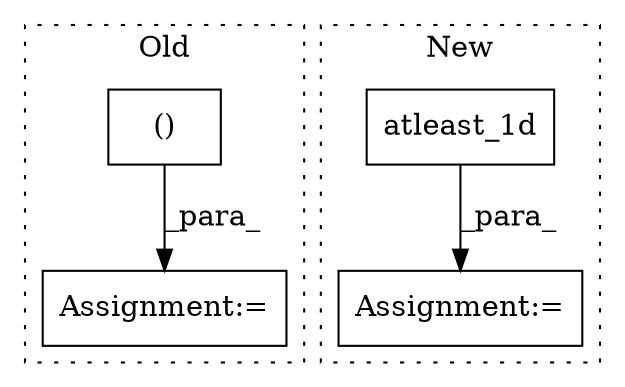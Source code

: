 digraph G {
subgraph cluster0 {
1 [label="()" a="106" s="337" l="30" shape="box"];
3 [label="Assignment:=" a="7" s="319" l="1" shape="box"];
label = "Old";
style="dotted";
}
subgraph cluster1 {
2 [label="atleast_1d" a="32" s="233,247" l="11,1" shape="box"];
4 [label="Assignment:=" a="7" s="225" l="2" shape="box"];
label = "New";
style="dotted";
}
1 -> 3 [label="_para_"];
2 -> 4 [label="_para_"];
}